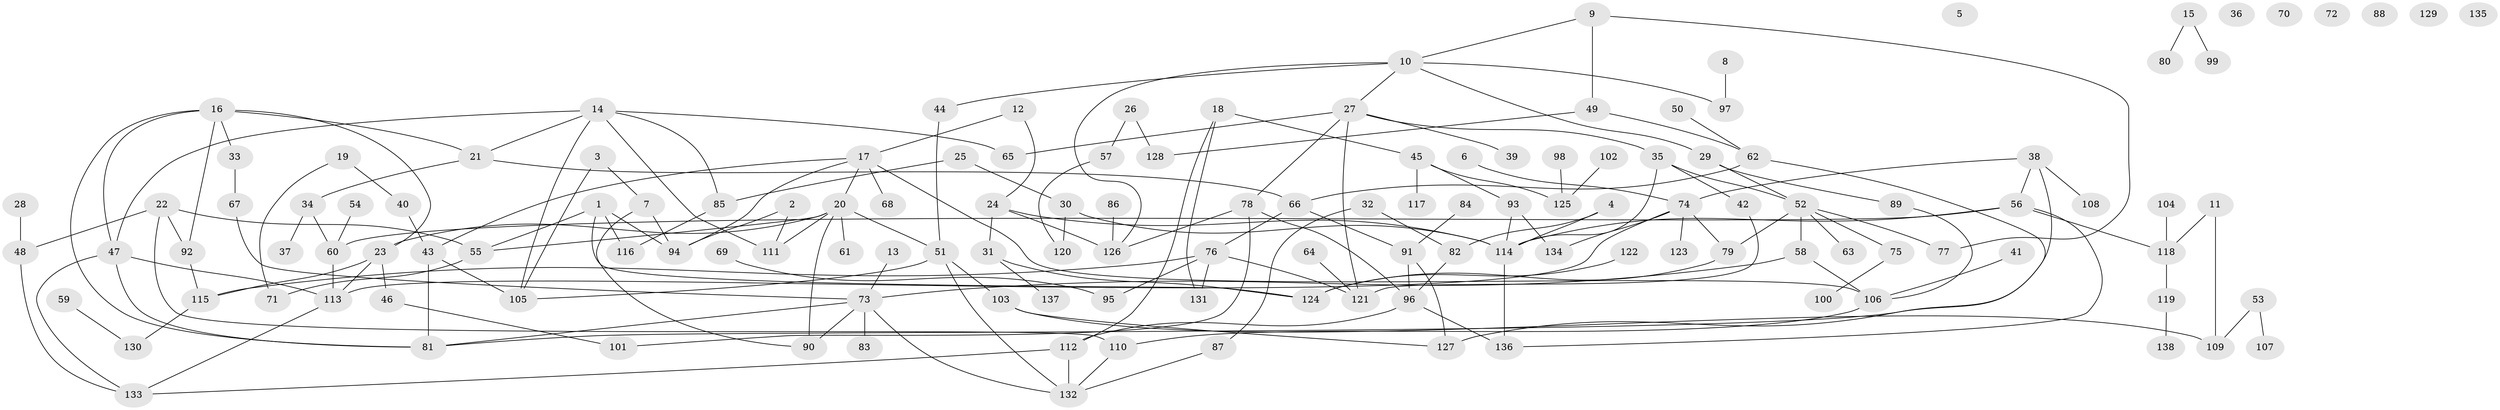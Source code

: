 // Generated by graph-tools (version 1.1) at 2025/39/03/09/25 04:39:17]
// undirected, 138 vertices, 187 edges
graph export_dot {
graph [start="1"]
  node [color=gray90,style=filled];
  1;
  2;
  3;
  4;
  5;
  6;
  7;
  8;
  9;
  10;
  11;
  12;
  13;
  14;
  15;
  16;
  17;
  18;
  19;
  20;
  21;
  22;
  23;
  24;
  25;
  26;
  27;
  28;
  29;
  30;
  31;
  32;
  33;
  34;
  35;
  36;
  37;
  38;
  39;
  40;
  41;
  42;
  43;
  44;
  45;
  46;
  47;
  48;
  49;
  50;
  51;
  52;
  53;
  54;
  55;
  56;
  57;
  58;
  59;
  60;
  61;
  62;
  63;
  64;
  65;
  66;
  67;
  68;
  69;
  70;
  71;
  72;
  73;
  74;
  75;
  76;
  77;
  78;
  79;
  80;
  81;
  82;
  83;
  84;
  85;
  86;
  87;
  88;
  89;
  90;
  91;
  92;
  93;
  94;
  95;
  96;
  97;
  98;
  99;
  100;
  101;
  102;
  103;
  104;
  105;
  106;
  107;
  108;
  109;
  110;
  111;
  112;
  113;
  114;
  115;
  116;
  117;
  118;
  119;
  120;
  121;
  122;
  123;
  124;
  125;
  126;
  127;
  128;
  129;
  130;
  131;
  132;
  133;
  134;
  135;
  136;
  137;
  138;
  1 -- 55;
  1 -- 94;
  1 -- 116;
  1 -- 124;
  2 -- 94;
  2 -- 111;
  3 -- 7;
  3 -- 105;
  4 -- 82;
  4 -- 114;
  6 -- 74;
  7 -- 90;
  7 -- 94;
  8 -- 97;
  9 -- 10;
  9 -- 49;
  9 -- 77;
  10 -- 27;
  10 -- 29;
  10 -- 44;
  10 -- 97;
  10 -- 126;
  11 -- 109;
  11 -- 118;
  12 -- 17;
  12 -- 24;
  13 -- 73;
  14 -- 21;
  14 -- 47;
  14 -- 65;
  14 -- 85;
  14 -- 105;
  14 -- 111;
  15 -- 80;
  15 -- 99;
  16 -- 21;
  16 -- 23;
  16 -- 33;
  16 -- 47;
  16 -- 81;
  16 -- 92;
  17 -- 20;
  17 -- 43;
  17 -- 68;
  17 -- 94;
  17 -- 106;
  18 -- 45;
  18 -- 112;
  18 -- 131;
  19 -- 40;
  19 -- 71;
  20 -- 23;
  20 -- 51;
  20 -- 55;
  20 -- 61;
  20 -- 90;
  20 -- 111;
  21 -- 34;
  21 -- 66;
  22 -- 48;
  22 -- 55;
  22 -- 92;
  22 -- 110;
  23 -- 46;
  23 -- 113;
  23 -- 115;
  24 -- 31;
  24 -- 114;
  24 -- 126;
  25 -- 30;
  25 -- 85;
  26 -- 57;
  26 -- 128;
  27 -- 35;
  27 -- 39;
  27 -- 65;
  27 -- 78;
  27 -- 121;
  28 -- 48;
  29 -- 52;
  29 -- 89;
  30 -- 114;
  30 -- 120;
  31 -- 124;
  31 -- 137;
  32 -- 82;
  32 -- 87;
  33 -- 67;
  34 -- 37;
  34 -- 60;
  35 -- 42;
  35 -- 52;
  35 -- 114;
  38 -- 56;
  38 -- 74;
  38 -- 81;
  38 -- 108;
  40 -- 43;
  41 -- 106;
  42 -- 121;
  43 -- 81;
  43 -- 105;
  44 -- 51;
  45 -- 93;
  45 -- 117;
  45 -- 125;
  46 -- 101;
  47 -- 81;
  47 -- 113;
  47 -- 133;
  48 -- 133;
  49 -- 62;
  49 -- 128;
  50 -- 62;
  51 -- 103;
  51 -- 105;
  51 -- 132;
  52 -- 58;
  52 -- 63;
  52 -- 75;
  52 -- 77;
  52 -- 79;
  53 -- 107;
  53 -- 109;
  54 -- 60;
  55 -- 71;
  56 -- 60;
  56 -- 114;
  56 -- 118;
  56 -- 136;
  57 -- 120;
  58 -- 73;
  58 -- 106;
  59 -- 130;
  60 -- 113;
  62 -- 66;
  62 -- 127;
  64 -- 121;
  66 -- 76;
  66 -- 91;
  67 -- 73;
  69 -- 95;
  73 -- 81;
  73 -- 83;
  73 -- 90;
  73 -- 132;
  74 -- 79;
  74 -- 113;
  74 -- 123;
  74 -- 134;
  75 -- 100;
  76 -- 95;
  76 -- 115;
  76 -- 121;
  76 -- 131;
  78 -- 96;
  78 -- 101;
  78 -- 126;
  79 -- 124;
  82 -- 96;
  84 -- 91;
  85 -- 116;
  86 -- 126;
  87 -- 132;
  89 -- 106;
  91 -- 96;
  91 -- 127;
  92 -- 115;
  93 -- 114;
  93 -- 134;
  96 -- 112;
  96 -- 136;
  98 -- 125;
  102 -- 125;
  103 -- 109;
  103 -- 127;
  104 -- 118;
  106 -- 110;
  110 -- 132;
  112 -- 132;
  112 -- 133;
  113 -- 133;
  114 -- 136;
  115 -- 130;
  118 -- 119;
  119 -- 138;
  122 -- 124;
}
